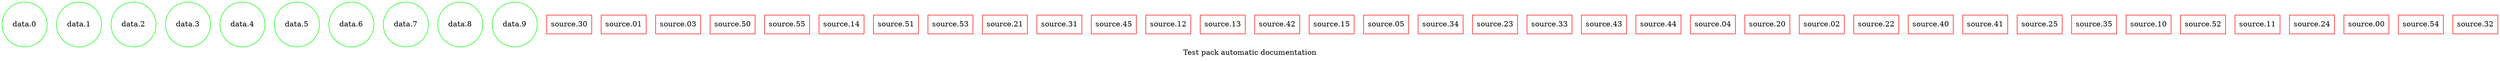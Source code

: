 strict digraph {
	graph [bb="0,0,4694,112",
		label="Test pack automatic documentation",
		lp="2347,13",
		stric=False
	];
	node [label="\N"];
	"data.0"	 [color=green,
		height="1.1944",
		pos="43,69",
		shape=circle,
		width="1.1944"];
	"data.1"	 [color=green,
		height="1.1944",
		pos="147,69",
		shape=circle,
		width="1.1944"];
	"data.2"	 [color=green,
		height="1.1944",
		pos="251,69",
		shape=circle,
		width="1.1944"];
	"data.3"	 [color=green,
		height="1.1944",
		pos="355,69",
		shape=circle,
		width="1.1944"];
	"data.4"	 [color=green,
		height="1.1944",
		pos="459,69",
		shape=circle,
		width="1.1944"];
	"data.5"	 [color=green,
		height="1.1944",
		pos="563,69",
		shape=circle,
		width="1.1944"];
	"data.6"	 [color=green,
		height="1.1944",
		pos="667,69",
		shape=circle,
		width="1.1944"];
	"data.7"	 [color=green,
		height="1.1944",
		pos="771,69",
		shape=circle,
		width="1.1944"];
	"data.8"	 [color=green,
		height="1.1944",
		pos="875,69",
		shape=circle,
		width="1.1944"];
	"data.9"	 [color=green,
		height="1.1944",
		pos="979,69",
		shape=circle,
		width="1.1944"];
	"source.30"	 [color=red,
		height="0.5",
		pos="1082,69",
		shape=box,
		width="1.1667"];
	"source.01"	 [color=red,
		height="0.5",
		pos="1184,69",
		shape=box,
		width="1.1667"];
	"source.03"	 [color=red,
		height="0.5",
		pos="1286,69",
		shape=box,
		width="1.1667"];
	"source.50"	 [color=red,
		height="0.5",
		pos="1388,69",
		shape=box,
		width="1.1667"];
	"source.55"	 [color=red,
		height="0.5",
		pos="1490,69",
		shape=box,
		width="1.1667"];
	"source.14"	 [color=red,
		height="0.5",
		pos="1592,69",
		shape=box,
		width="1.1667"];
	"source.51"	 [color=red,
		height="0.5",
		pos="1694,69",
		shape=box,
		width="1.1667"];
	"source.53"	 [color=red,
		height="0.5",
		pos="1796,69",
		shape=box,
		width="1.1667"];
	"source.21"	 [color=red,
		height="0.5",
		pos="1898,69",
		shape=box,
		width="1.1667"];
	"source.31"	 [color=red,
		height="0.5",
		pos="2000,69",
		shape=box,
		width="1.1667"];
	"source.45"	 [color=red,
		height="0.5",
		pos="2102,69",
		shape=box,
		width="1.1667"];
	"source.12"	 [color=red,
		height="0.5",
		pos="2204,69",
		shape=box,
		width="1.1667"];
	"source.13"	 [color=red,
		height="0.5",
		pos="2306,69",
		shape=box,
		width="1.1667"];
	"source.42"	 [color=red,
		height="0.5",
		pos="2408,69",
		shape=box,
		width="1.1667"];
	"source.15"	 [color=red,
		height="0.5",
		pos="2510,69",
		shape=box,
		width="1.1667"];
	"source.05"	 [color=red,
		height="0.5",
		pos="2612,69",
		shape=box,
		width="1.1667"];
	"source.34"	 [color=red,
		height="0.5",
		pos="2714,69",
		shape=box,
		width="1.1667"];
	"source.23"	 [color=red,
		height="0.5",
		pos="2816,69",
		shape=box,
		width="1.1667"];
	"source.33"	 [color=red,
		height="0.5",
		pos="2918,69",
		shape=box,
		width="1.1667"];
	"source.43"	 [color=red,
		height="0.5",
		pos="3020,69",
		shape=box,
		width="1.1667"];
	"source.44"	 [color=red,
		height="0.5",
		pos="3122,69",
		shape=box,
		width="1.1667"];
	"source.04"	 [color=red,
		height="0.5",
		pos="3224,69",
		shape=box,
		width="1.1667"];
	"source.20"	 [color=red,
		height="0.5",
		pos="3326,69",
		shape=box,
		width="1.1667"];
	"source.02"	 [color=red,
		height="0.5",
		pos="3428,69",
		shape=box,
		width="1.1667"];
	"source.22"	 [color=red,
		height="0.5",
		pos="3530,69",
		shape=box,
		width="1.1667"];
	"source.40"	 [color=red,
		height="0.5",
		pos="3632,69",
		shape=box,
		width="1.1667"];
	"source.41"	 [color=red,
		height="0.5",
		pos="3734,69",
		shape=box,
		width="1.1667"];
	"source.25"	 [color=red,
		height="0.5",
		pos="3836,69",
		shape=box,
		width="1.1667"];
	"source.35"	 [color=red,
		height="0.5",
		pos="3938,69",
		shape=box,
		width="1.1667"];
	"source.10"	 [color=red,
		height="0.5",
		pos="4040,69",
		shape=box,
		width="1.1667"];
	"source.52"	 [color=red,
		height="0.5",
		pos="4142,69",
		shape=box,
		width="1.1667"];
	"source.11"	 [color=red,
		height="0.5",
		pos="4244,69",
		shape=box,
		width="1.1667"];
	"source.24"	 [color=red,
		height="0.5",
		pos="4346,69",
		shape=box,
		width="1.1667"];
	"source.00"	 [color=red,
		height="0.5",
		pos="4448,69",
		shape=box,
		width="1.1667"];
	"source.54"	 [color=red,
		height="0.5",
		pos="4550,69",
		shape=box,
		width="1.1667"];
	"source.32"	 [color=red,
		height="0.5",
		pos="4652,69",
		shape=box,
		width="1.1667"];
}
